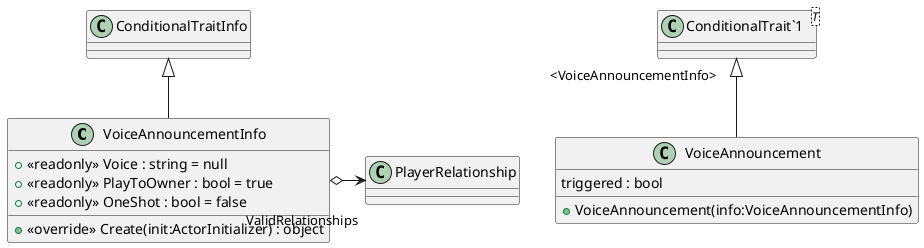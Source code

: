 @startuml
class VoiceAnnouncementInfo {
    + <<readonly>> Voice : string = null
    + <<readonly>> PlayToOwner : bool = true
    + <<readonly>> OneShot : bool = false
    + <<override>> Create(init:ActorInitializer) : object
}
class VoiceAnnouncement {
    triggered : bool
    + VoiceAnnouncement(info:VoiceAnnouncementInfo)
}
class "ConditionalTrait`1"<T> {
}
ConditionalTraitInfo <|-- VoiceAnnouncementInfo
VoiceAnnouncementInfo o-> "ValidRelationships" PlayerRelationship
"ConditionalTrait`1" "<VoiceAnnouncementInfo>" <|-- VoiceAnnouncement
@enduml
